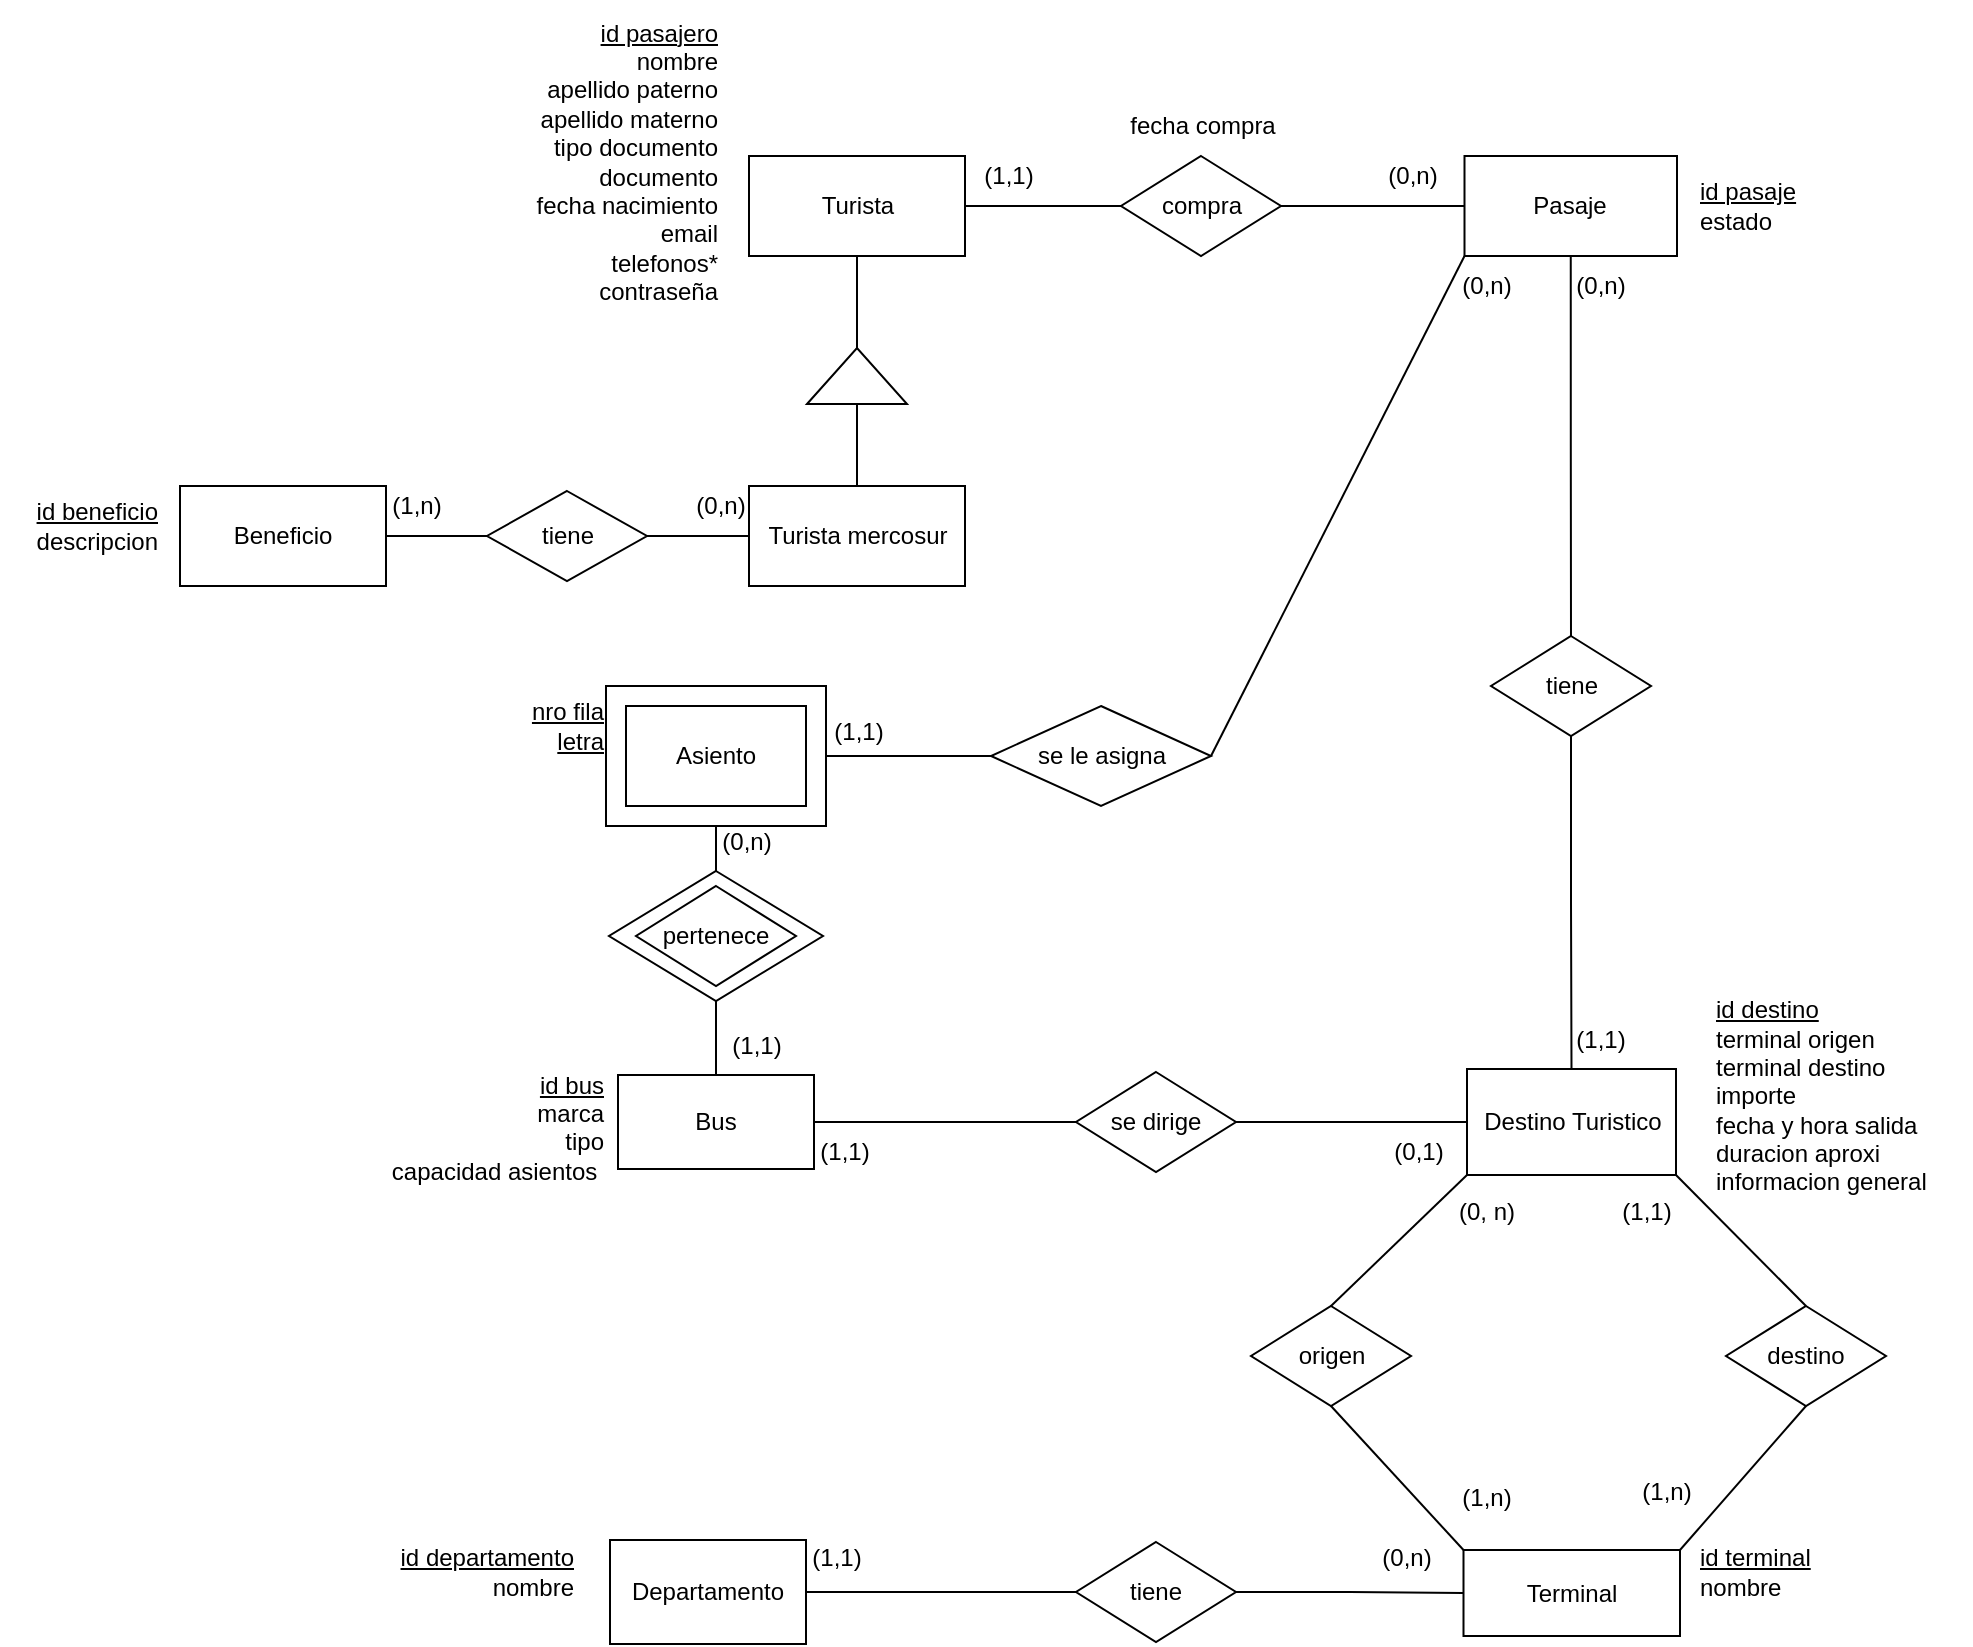 <mxfile version="24.8.4" pages="4">
  <diagram name="MER" id="K4hMkmN_sDE4iTYiur20">
    <mxGraphModel dx="1950" dy="533" grid="1" gridSize="10" guides="1" tooltips="1" connect="1" arrows="1" fold="1" page="1" pageScale="1" pageWidth="850" pageHeight="1100" math="0" shadow="0">
      <root>
        <mxCell id="0" />
        <mxCell id="1" parent="0" />
        <mxCell id="R9cdzwn1HRtP-34XFEVP-32" value="" style="rhombus;whiteSpace=wrap;html=1;" parent="1" vertex="1">
          <mxGeometry x="194.5" y="497.5" width="107" height="65" as="geometry" />
        </mxCell>
        <mxCell id="R9cdzwn1HRtP-34XFEVP-4" value="" style="whiteSpace=wrap;html=1;" parent="1" vertex="1">
          <mxGeometry x="193" y="405" width="110" height="70" as="geometry" />
        </mxCell>
        <mxCell id="R9cdzwn1HRtP-34XFEVP-22" style="edgeStyle=orthogonalEdgeStyle;rounded=0;orthogonalLoop=1;jettySize=auto;html=1;exitX=0.5;exitY=1;exitDx=0;exitDy=0;entryX=1;entryY=0.5;entryDx=0;entryDy=0;endArrow=none;endFill=0;" parent="1" source="yB99STIuWFp8IBDlZPyS-1" target="R9cdzwn1HRtP-34XFEVP-20" edge="1">
          <mxGeometry relative="1" as="geometry" />
        </mxCell>
        <mxCell id="yB99STIuWFp8IBDlZPyS-1" value="Turista" style="rounded=0;whiteSpace=wrap;html=1;" parent="1" vertex="1">
          <mxGeometry x="264.5" y="140" width="108" height="50" as="geometry" />
        </mxCell>
        <mxCell id="yB99STIuWFp8IBDlZPyS-2" value="&lt;u&gt;id pasajero&lt;/u&gt;&lt;div&gt;nombre&lt;br&gt;&lt;div&gt;apellido paterno&lt;/div&gt;&lt;div&gt;apellido materno&lt;/div&gt;&lt;div&gt;tipo documento&lt;/div&gt;&lt;div&gt;documento&lt;/div&gt;&lt;div&gt;fecha nacimiento&lt;/div&gt;&lt;div&gt;email&lt;/div&gt;&lt;div&gt;telefonos*&lt;/div&gt;&lt;div&gt;contraseña&lt;/div&gt;&lt;/div&gt;" style="text;html=1;align=right;verticalAlign=middle;resizable=0;points=[];autosize=1;strokeColor=none;fillColor=none;" parent="1" vertex="1">
          <mxGeometry x="140" y="62.5" width="110" height="160" as="geometry" />
        </mxCell>
        <mxCell id="yB99STIuWFp8IBDlZPyS-4" value="Destino Turistico" style="rounded=0;whiteSpace=wrap;html=1;" parent="1" vertex="1">
          <mxGeometry x="623.5" y="596.5" width="104.5" height="53" as="geometry" />
        </mxCell>
        <mxCell id="yB99STIuWFp8IBDlZPyS-5" value="&lt;span style=&quot;background-color: initial;&quot;&gt;&lt;u&gt;id destino&lt;/u&gt;&lt;/span&gt;&lt;div&gt;&lt;span style=&quot;background-color: initial;&quot;&gt;terminal origen&lt;/span&gt;&lt;br&gt;&lt;span style=&quot;background-color: initial;&quot;&gt;terminal destino&lt;/span&gt;&lt;br&gt;&lt;span style=&quot;background-color: initial;&quot;&gt;importe&lt;/span&gt;&lt;br&gt;&lt;span style=&quot;background-color: initial;&quot;&gt;fecha y hora salida&lt;/span&gt;&lt;br&gt;&lt;span style=&quot;background-color: initial;&quot;&gt;duracion aproxi&lt;/span&gt;&lt;/div&gt;&lt;div&gt;&lt;span style=&quot;background-color: initial;&quot;&gt;informacion general&lt;/span&gt;&lt;/div&gt;" style="text;html=1;align=left;verticalAlign=middle;resizable=0;points=[];autosize=1;strokeColor=none;fillColor=none;" parent="1" vertex="1">
          <mxGeometry x="745.5" y="555" width="130" height="110" as="geometry" />
        </mxCell>
        <mxCell id="yB99STIuWFp8IBDlZPyS-6" value="Bus" style="rounded=0;whiteSpace=wrap;html=1;" parent="1" vertex="1">
          <mxGeometry x="199" y="599.5" width="98" height="47" as="geometry" />
        </mxCell>
        <mxCell id="yB99STIuWFp8IBDlZPyS-8" value="&lt;span style=&quot;background-color: initial;&quot;&gt;&lt;u&gt;id bus&lt;/u&gt;&lt;/span&gt;&lt;br&gt;&lt;span style=&quot;background-color: initial;&quot;&gt;marca&lt;/span&gt;&lt;br&gt;&lt;span style=&quot;background-color: initial;&quot;&gt;tipo&lt;/span&gt;&lt;br&gt;&lt;span style=&quot;background-color: initial;&quot;&gt;capacidad asientos&amp;nbsp;&lt;/span&gt;&lt;div&gt;&lt;br/&gt;&lt;/div&gt;" style="text;html=1;align=right;verticalAlign=middle;resizable=0;points=[];autosize=1;strokeColor=none;fillColor=none;" parent="1" vertex="1">
          <mxGeometry x="63" y="588" width="130" height="90" as="geometry" />
        </mxCell>
        <mxCell id="yB99STIuWFp8IBDlZPyS-28" style="edgeStyle=orthogonalEdgeStyle;rounded=0;orthogonalLoop=1;jettySize=auto;html=1;exitX=0.5;exitY=1;exitDx=0;exitDy=0;entryX=0.5;entryY=0;entryDx=0;entryDy=0;endArrow=none;endFill=0;" parent="1" source="yB99STIuWFp8IBDlZPyS-9" target="yB99STIuWFp8IBDlZPyS-27" edge="1">
          <mxGeometry relative="1" as="geometry" />
        </mxCell>
        <mxCell id="yB99STIuWFp8IBDlZPyS-9" value="Pasaje" style="whiteSpace=wrap;html=1;" parent="1" vertex="1">
          <mxGeometry x="622.25" y="140" width="106.25" height="50" as="geometry" />
        </mxCell>
        <mxCell id="yB99STIuWFp8IBDlZPyS-10" value="&lt;span style=&quot;background-color: initial;&quot;&gt;&lt;u&gt;id pasaje&lt;/u&gt;&lt;/span&gt;&lt;br&gt;&lt;span style=&quot;background-color: initial;&quot;&gt;estado&lt;/span&gt;" style="text;html=1;align=left;verticalAlign=middle;resizable=0;points=[];autosize=1;strokeColor=none;fillColor=none;" parent="1" vertex="1">
          <mxGeometry x="738" y="145" width="70" height="40" as="geometry" />
        </mxCell>
        <mxCell id="yB99STIuWFp8IBDlZPyS-11" value="Departamento" style="whiteSpace=wrap;html=1;" parent="1" vertex="1">
          <mxGeometry x="195" y="832" width="98" height="52" as="geometry" />
        </mxCell>
        <mxCell id="yB99STIuWFp8IBDlZPyS-12" value="&lt;u&gt;id departamento&lt;/u&gt;&lt;div&gt;nombre&lt;/div&gt;" style="text;html=1;align=right;verticalAlign=middle;resizable=0;points=[];autosize=1;strokeColor=none;fillColor=none;" parent="1" vertex="1">
          <mxGeometry x="68" y="828" width="110" height="40" as="geometry" />
        </mxCell>
        <mxCell id="yB99STIuWFp8IBDlZPyS-14" value="Terminal" style="whiteSpace=wrap;html=1;" parent="1" vertex="1">
          <mxGeometry x="621.75" y="837" width="108.25" height="43" as="geometry" />
        </mxCell>
        <mxCell id="yB99STIuWFp8IBDlZPyS-15" value="&lt;u&gt;id terminal&lt;/u&gt;&lt;div&gt;nombre&lt;/div&gt;" style="text;html=1;align=left;verticalAlign=middle;resizable=0;points=[];autosize=1;strokeColor=none;fillColor=none;" parent="1" vertex="1">
          <mxGeometry x="738" y="828" width="80" height="40" as="geometry" />
        </mxCell>
        <mxCell id="yB99STIuWFp8IBDlZPyS-20" style="edgeStyle=orthogonalEdgeStyle;rounded=0;orthogonalLoop=1;jettySize=auto;html=1;entryX=0;entryY=0.5;entryDx=0;entryDy=0;endArrow=none;endFill=0;" parent="1" source="yB99STIuWFp8IBDlZPyS-19" target="yB99STIuWFp8IBDlZPyS-9" edge="1">
          <mxGeometry relative="1" as="geometry" />
        </mxCell>
        <mxCell id="yB99STIuWFp8IBDlZPyS-21" style="edgeStyle=orthogonalEdgeStyle;rounded=0;orthogonalLoop=1;jettySize=auto;html=1;entryX=1;entryY=0.5;entryDx=0;entryDy=0;endArrow=none;endFill=0;" parent="1" source="yB99STIuWFp8IBDlZPyS-19" target="yB99STIuWFp8IBDlZPyS-1" edge="1">
          <mxGeometry relative="1" as="geometry" />
        </mxCell>
        <mxCell id="yB99STIuWFp8IBDlZPyS-19" value="compra" style="rhombus;whiteSpace=wrap;html=1;" parent="1" vertex="1">
          <mxGeometry x="450.5" y="140" width="80" height="50" as="geometry" />
        </mxCell>
        <mxCell id="yB99STIuWFp8IBDlZPyS-23" value="se le asigna" style="rhombus;whiteSpace=wrap;html=1;" parent="1" vertex="1">
          <mxGeometry x="385.5" y="415" width="110" height="50" as="geometry" />
        </mxCell>
        <mxCell id="yB99STIuWFp8IBDlZPyS-24" value="" style="endArrow=none;html=1;rounded=0;entryX=0;entryY=1;entryDx=0;entryDy=0;exitX=1;exitY=0.5;exitDx=0;exitDy=0;" parent="1" source="yB99STIuWFp8IBDlZPyS-23" target="yB99STIuWFp8IBDlZPyS-9" edge="1">
          <mxGeometry width="50" height="50" relative="1" as="geometry">
            <mxPoint x="590" y="340" as="sourcePoint" />
            <mxPoint x="640" y="290" as="targetPoint" />
          </mxGeometry>
        </mxCell>
        <mxCell id="yB99STIuWFp8IBDlZPyS-25" value="" style="endArrow=none;html=1;rounded=0;exitX=0;exitY=0.5;exitDx=0;exitDy=0;entryX=1;entryY=0.5;entryDx=0;entryDy=0;" parent="1" source="yB99STIuWFp8IBDlZPyS-23" target="R9cdzwn1HRtP-34XFEVP-4" edge="1">
          <mxGeometry width="50" height="50" relative="1" as="geometry">
            <mxPoint x="515.5" y="415" as="sourcePoint" />
            <mxPoint x="85.5" y="475" as="targetPoint" />
          </mxGeometry>
        </mxCell>
        <mxCell id="yB99STIuWFp8IBDlZPyS-29" style="edgeStyle=orthogonalEdgeStyle;rounded=0;orthogonalLoop=1;jettySize=auto;html=1;endArrow=none;endFill=0;" parent="1" source="yB99STIuWFp8IBDlZPyS-27" target="yB99STIuWFp8IBDlZPyS-4" edge="1">
          <mxGeometry relative="1" as="geometry" />
        </mxCell>
        <mxCell id="yB99STIuWFp8IBDlZPyS-27" value="tiene" style="rhombus;whiteSpace=wrap;html=1;" parent="1" vertex="1">
          <mxGeometry x="635.5" y="380" width="80" height="50" as="geometry" />
        </mxCell>
        <mxCell id="yB99STIuWFp8IBDlZPyS-31" style="edgeStyle=orthogonalEdgeStyle;rounded=0;orthogonalLoop=1;jettySize=auto;html=1;entryX=0;entryY=0.5;entryDx=0;entryDy=0;endArrow=none;endFill=0;" parent="1" source="yB99STIuWFp8IBDlZPyS-30" target="yB99STIuWFp8IBDlZPyS-4" edge="1">
          <mxGeometry relative="1" as="geometry" />
        </mxCell>
        <mxCell id="yB99STIuWFp8IBDlZPyS-32" style="edgeStyle=orthogonalEdgeStyle;rounded=0;orthogonalLoop=1;jettySize=auto;html=1;endArrow=none;endFill=0;" parent="1" source="yB99STIuWFp8IBDlZPyS-30" target="yB99STIuWFp8IBDlZPyS-6" edge="1">
          <mxGeometry relative="1" as="geometry" />
        </mxCell>
        <mxCell id="yB99STIuWFp8IBDlZPyS-30" value="se dirige" style="rhombus;whiteSpace=wrap;html=1;" parent="1" vertex="1">
          <mxGeometry x="428" y="598" width="80" height="50" as="geometry" />
        </mxCell>
        <mxCell id="yB99STIuWFp8IBDlZPyS-34" style="edgeStyle=orthogonalEdgeStyle;rounded=0;orthogonalLoop=1;jettySize=auto;html=1;entryX=0;entryY=0.5;entryDx=0;entryDy=0;endArrow=none;endFill=0;" parent="1" source="yB99STIuWFp8IBDlZPyS-33" target="yB99STIuWFp8IBDlZPyS-14" edge="1">
          <mxGeometry relative="1" as="geometry" />
        </mxCell>
        <mxCell id="yB99STIuWFp8IBDlZPyS-35" style="edgeStyle=orthogonalEdgeStyle;rounded=0;orthogonalLoop=1;jettySize=auto;html=1;endArrow=none;endFill=0;" parent="1" source="yB99STIuWFp8IBDlZPyS-33" target="yB99STIuWFp8IBDlZPyS-11" edge="1">
          <mxGeometry relative="1" as="geometry" />
        </mxCell>
        <mxCell id="yB99STIuWFp8IBDlZPyS-33" value="tiene" style="rhombus;whiteSpace=wrap;html=1;" parent="1" vertex="1">
          <mxGeometry x="428" y="833" width="80" height="50" as="geometry" />
        </mxCell>
        <mxCell id="yB99STIuWFp8IBDlZPyS-39" value="origen" style="rhombus;whiteSpace=wrap;html=1;" parent="1" vertex="1">
          <mxGeometry x="515.5" y="715" width="80" height="50" as="geometry" />
        </mxCell>
        <mxCell id="yB99STIuWFp8IBDlZPyS-42" value="(1,1)" style="text;html=1;align=center;verticalAlign=middle;resizable=0;points=[];autosize=1;strokeColor=none;fillColor=none;" parent="1" vertex="1">
          <mxGeometry x="368.5" y="135" width="50" height="30" as="geometry" />
        </mxCell>
        <mxCell id="yB99STIuWFp8IBDlZPyS-43" value="(0,n)" style="text;html=1;align=center;verticalAlign=middle;resizable=0;points=[];autosize=1;strokeColor=none;fillColor=none;" parent="1" vertex="1">
          <mxGeometry x="570.5" y="135" width="50" height="30" as="geometry" />
        </mxCell>
        <mxCell id="yB99STIuWFp8IBDlZPyS-44" value="(0,n)" style="text;html=1;align=center;verticalAlign=middle;resizable=0;points=[];autosize=1;strokeColor=none;fillColor=none;" parent="1" vertex="1">
          <mxGeometry x="665" y="190" width="50" height="30" as="geometry" />
        </mxCell>
        <mxCell id="yB99STIuWFp8IBDlZPyS-47" value="(0,n)" style="text;html=1;align=center;verticalAlign=middle;resizable=0;points=[];autosize=1;strokeColor=none;fillColor=none;" parent="1" vertex="1">
          <mxGeometry x="608" y="190" width="50" height="30" as="geometry" />
        </mxCell>
        <mxCell id="yB99STIuWFp8IBDlZPyS-48" value="(0,1)" style="text;html=1;align=center;verticalAlign=middle;resizable=0;points=[];autosize=1;strokeColor=none;fillColor=none;" parent="1" vertex="1">
          <mxGeometry x="573.5" y="623" width="50" height="30" as="geometry" />
        </mxCell>
        <mxCell id="yB99STIuWFp8IBDlZPyS-49" value="(1,1)" style="text;html=1;align=center;verticalAlign=middle;resizable=0;points=[];autosize=1;strokeColor=none;fillColor=none;" parent="1" vertex="1">
          <mxGeometry x="287" y="623" width="50" height="30" as="geometry" />
        </mxCell>
        <mxCell id="yB99STIuWFp8IBDlZPyS-50" value="(1,1)" style="text;html=1;align=center;verticalAlign=middle;resizable=0;points=[];autosize=1;strokeColor=none;fillColor=none;" parent="1" vertex="1">
          <mxGeometry x="283" y="826" width="50" height="30" as="geometry" />
        </mxCell>
        <mxCell id="yB99STIuWFp8IBDlZPyS-51" value="(0,n)" style="text;html=1;align=center;verticalAlign=middle;resizable=0;points=[];autosize=1;strokeColor=none;fillColor=none;" parent="1" vertex="1">
          <mxGeometry x="568" y="826" width="50" height="30" as="geometry" />
        </mxCell>
        <mxCell id="yB99STIuWFp8IBDlZPyS-52" value="destino" style="rhombus;whiteSpace=wrap;html=1;" parent="1" vertex="1">
          <mxGeometry x="753" y="715" width="80" height="50" as="geometry" />
        </mxCell>
        <mxCell id="R9cdzwn1HRtP-34XFEVP-1" value="pertenece" style="rhombus;whiteSpace=wrap;html=1;" parent="1" vertex="1">
          <mxGeometry x="208" y="505" width="80" height="50" as="geometry" />
        </mxCell>
        <mxCell id="R9cdzwn1HRtP-34XFEVP-2" value="Asiento" style="rounded=0;whiteSpace=wrap;html=1;" parent="1" vertex="1">
          <mxGeometry x="203" y="415" width="90" height="50" as="geometry" />
        </mxCell>
        <mxCell id="R9cdzwn1HRtP-34XFEVP-5" value="" style="endArrow=none;html=1;rounded=0;entryX=0.5;entryY=0;entryDx=0;entryDy=0;exitX=0.5;exitY=1;exitDx=0;exitDy=0;" parent="1" source="R9cdzwn1HRtP-34XFEVP-32" target="yB99STIuWFp8IBDlZPyS-6" edge="1">
          <mxGeometry width="50" height="50" relative="1" as="geometry">
            <mxPoint x="438" y="498" as="sourcePoint" />
            <mxPoint x="318" y="603" as="targetPoint" />
          </mxGeometry>
        </mxCell>
        <mxCell id="R9cdzwn1HRtP-34XFEVP-7" value="&lt;u&gt;nro fila&lt;/u&gt;&lt;div&gt;&lt;u&gt;letra&lt;/u&gt;&lt;/div&gt;" style="text;html=1;align=right;verticalAlign=middle;resizable=0;points=[];autosize=1;strokeColor=none;fillColor=none;" parent="1" vertex="1">
          <mxGeometry x="133" y="405" width="60" height="40" as="geometry" />
        </mxCell>
        <mxCell id="R9cdzwn1HRtP-34XFEVP-8" value="(0, n)" style="text;html=1;align=center;verticalAlign=middle;resizable=0;points=[];autosize=1;strokeColor=none;fillColor=none;" parent="1" vertex="1">
          <mxGeometry x="608" y="653" width="50" height="30" as="geometry" />
        </mxCell>
        <mxCell id="R9cdzwn1HRtP-34XFEVP-11" value="(1,n)" style="text;html=1;align=center;verticalAlign=middle;resizable=0;points=[];autosize=1;strokeColor=none;fillColor=none;" parent="1" vertex="1">
          <mxGeometry x="608" y="796" width="50" height="30" as="geometry" />
        </mxCell>
        <mxCell id="R9cdzwn1HRtP-34XFEVP-12" value="(1,n)" style="text;html=1;align=center;verticalAlign=middle;resizable=0;points=[];autosize=1;strokeColor=none;fillColor=none;" parent="1" vertex="1">
          <mxGeometry x="698" y="793" width="50" height="30" as="geometry" />
        </mxCell>
        <mxCell id="R9cdzwn1HRtP-34XFEVP-13" value="fecha compra" style="text;html=1;align=center;verticalAlign=middle;resizable=0;points=[];autosize=1;strokeColor=none;fillColor=none;" parent="1" vertex="1">
          <mxGeometry x="440.5" y="110" width="100" height="30" as="geometry" />
        </mxCell>
        <mxCell id="R9cdzwn1HRtP-34XFEVP-15" value="" style="endArrow=none;html=1;rounded=0;entryX=0.5;entryY=1;entryDx=0;entryDy=0;exitX=0.5;exitY=0;exitDx=0;exitDy=0;" parent="1" source="R9cdzwn1HRtP-34XFEVP-32" target="R9cdzwn1HRtP-34XFEVP-4" edge="1">
          <mxGeometry width="50" height="50" relative="1" as="geometry">
            <mxPoint x="248" y="490" as="sourcePoint" />
            <mxPoint x="5.5" y="665" as="targetPoint" />
          </mxGeometry>
        </mxCell>
        <mxCell id="R9cdzwn1HRtP-34XFEVP-16" value="" style="endArrow=none;html=1;rounded=0;exitX=0.5;exitY=0;exitDx=0;exitDy=0;entryX=0;entryY=1;entryDx=0;entryDy=0;" parent="1" source="yB99STIuWFp8IBDlZPyS-39" target="yB99STIuWFp8IBDlZPyS-4" edge="1">
          <mxGeometry width="50" height="50" relative="1" as="geometry">
            <mxPoint x="495.5" y="735" as="sourcePoint" />
            <mxPoint x="620" y="650" as="targetPoint" />
          </mxGeometry>
        </mxCell>
        <mxCell id="R9cdzwn1HRtP-34XFEVP-17" value="" style="endArrow=none;html=1;rounded=0;entryX=0.5;entryY=1;entryDx=0;entryDy=0;exitX=0;exitY=0;exitDx=0;exitDy=0;" parent="1" source="yB99STIuWFp8IBDlZPyS-14" target="yB99STIuWFp8IBDlZPyS-39" edge="1">
          <mxGeometry width="50" height="50" relative="1" as="geometry">
            <mxPoint x="585.5" y="805" as="sourcePoint" />
            <mxPoint x="495.5" y="755" as="targetPoint" />
          </mxGeometry>
        </mxCell>
        <mxCell id="R9cdzwn1HRtP-34XFEVP-18" value="" style="endArrow=none;html=1;rounded=0;entryX=1;entryY=1;entryDx=0;entryDy=0;exitX=0.5;exitY=0;exitDx=0;exitDy=0;" parent="1" source="yB99STIuWFp8IBDlZPyS-52" target="yB99STIuWFp8IBDlZPyS-4" edge="1">
          <mxGeometry width="50" height="50" relative="1" as="geometry">
            <mxPoint x="675.5" y="765" as="sourcePoint" />
            <mxPoint x="725.5" y="715" as="targetPoint" />
          </mxGeometry>
        </mxCell>
        <mxCell id="R9cdzwn1HRtP-34XFEVP-19" value="" style="endArrow=none;html=1;rounded=0;entryX=0.5;entryY=1;entryDx=0;entryDy=0;exitX=1;exitY=0;exitDx=0;exitDy=0;" parent="1" source="yB99STIuWFp8IBDlZPyS-14" target="yB99STIuWFp8IBDlZPyS-52" edge="1">
          <mxGeometry width="50" height="50" relative="1" as="geometry">
            <mxPoint x="655.5" y="785" as="sourcePoint" />
            <mxPoint x="705.5" y="735" as="targetPoint" />
          </mxGeometry>
        </mxCell>
        <mxCell id="R9cdzwn1HRtP-34XFEVP-24" style="edgeStyle=orthogonalEdgeStyle;rounded=0;orthogonalLoop=1;jettySize=auto;html=1;entryX=0.5;entryY=0;entryDx=0;entryDy=0;endArrow=none;endFill=0;" parent="1" source="R9cdzwn1HRtP-34XFEVP-20" target="R9cdzwn1HRtP-34XFEVP-23" edge="1">
          <mxGeometry relative="1" as="geometry" />
        </mxCell>
        <mxCell id="R9cdzwn1HRtP-34XFEVP-20" value="" style="triangle;whiteSpace=wrap;html=1;rotation=-90;" parent="1" vertex="1">
          <mxGeometry x="304.5" y="225" width="28" height="50" as="geometry" />
        </mxCell>
        <mxCell id="R9cdzwn1HRtP-34XFEVP-27" style="edgeStyle=orthogonalEdgeStyle;rounded=0;orthogonalLoop=1;jettySize=auto;html=1;entryX=1;entryY=0.5;entryDx=0;entryDy=0;endArrow=none;endFill=0;" parent="1" source="R9cdzwn1HRtP-34XFEVP-23" target="R9cdzwn1HRtP-34XFEVP-26" edge="1">
          <mxGeometry relative="1" as="geometry" />
        </mxCell>
        <mxCell id="R9cdzwn1HRtP-34XFEVP-23" value="Turista mercosur" style="rounded=0;whiteSpace=wrap;html=1;" parent="1" vertex="1">
          <mxGeometry x="264.5" y="305" width="108" height="50" as="geometry" />
        </mxCell>
        <mxCell id="R9cdzwn1HRtP-34XFEVP-25" value="Beneficio" style="rounded=0;whiteSpace=wrap;html=1;" parent="1" vertex="1">
          <mxGeometry x="-20" y="305" width="103" height="50" as="geometry" />
        </mxCell>
        <mxCell id="R9cdzwn1HRtP-34XFEVP-28" style="edgeStyle=orthogonalEdgeStyle;rounded=0;orthogonalLoop=1;jettySize=auto;html=1;entryX=1;entryY=0.5;entryDx=0;entryDy=0;endArrow=none;endFill=0;" parent="1" source="R9cdzwn1HRtP-34XFEVP-26" target="R9cdzwn1HRtP-34XFEVP-25" edge="1">
          <mxGeometry relative="1" as="geometry" />
        </mxCell>
        <mxCell id="R9cdzwn1HRtP-34XFEVP-26" value="tiene" style="rhombus;whiteSpace=wrap;html=1;" parent="1" vertex="1">
          <mxGeometry x="133.5" y="307.5" width="80" height="45" as="geometry" />
        </mxCell>
        <mxCell id="R9cdzwn1HRtP-34XFEVP-31" value="&lt;div&gt;&lt;u&gt;id beneficio&lt;/u&gt;&lt;/div&gt;descripcion" style="text;html=1;align=right;verticalAlign=middle;resizable=0;points=[];autosize=1;strokeColor=none;fillColor=none;" parent="1" vertex="1">
          <mxGeometry x="-110" y="305" width="80" height="40" as="geometry" />
        </mxCell>
        <mxCell id="s9HbZmc4yPZ4G4Pfw5jN-1" value="(1,n)" style="text;html=1;align=center;verticalAlign=middle;resizable=0;points=[];autosize=1;strokeColor=none;fillColor=none;" parent="1" vertex="1">
          <mxGeometry x="73" y="300" width="50" height="30" as="geometry" />
        </mxCell>
        <mxCell id="s9HbZmc4yPZ4G4Pfw5jN-2" value="(0,n)" style="text;html=1;align=center;verticalAlign=middle;resizable=0;points=[];autosize=1;strokeColor=none;fillColor=none;" parent="1" vertex="1">
          <mxGeometry x="224.5" y="300" width="50" height="30" as="geometry" />
        </mxCell>
        <mxCell id="s9HbZmc4yPZ4G4Pfw5jN-3" value="(1,1)" style="text;html=1;align=center;verticalAlign=middle;resizable=0;points=[];autosize=1;strokeColor=none;fillColor=none;" parent="1" vertex="1">
          <mxGeometry x="293.5" y="412.5" width="50" height="30" as="geometry" />
        </mxCell>
        <mxCell id="s9HbZmc4yPZ4G4Pfw5jN-4" value="(1,1)" style="text;html=1;align=center;verticalAlign=middle;resizable=0;points=[];autosize=1;strokeColor=none;fillColor=none;" parent="1" vertex="1">
          <mxGeometry x="243" y="569.5" width="50" height="30" as="geometry" />
        </mxCell>
        <mxCell id="s9HbZmc4yPZ4G4Pfw5jN-5" value="(0,n)" style="text;html=1;align=center;verticalAlign=middle;resizable=0;points=[];autosize=1;strokeColor=none;fillColor=none;" parent="1" vertex="1">
          <mxGeometry x="238" y="467.5" width="50" height="30" as="geometry" />
        </mxCell>
        <mxCell id="s9HbZmc4yPZ4G4Pfw5jN-6" value="(1,1)" style="text;html=1;align=center;verticalAlign=middle;resizable=0;points=[];autosize=1;strokeColor=none;fillColor=none;" parent="1" vertex="1">
          <mxGeometry x="665" y="566.5" width="50" height="30" as="geometry" />
        </mxCell>
        <mxCell id="s9HbZmc4yPZ4G4Pfw5jN-8" value="(1,1)" style="text;html=1;align=center;verticalAlign=middle;resizable=0;points=[];autosize=1;strokeColor=none;fillColor=none;" parent="1" vertex="1">
          <mxGeometry x="688" y="653" width="50" height="30" as="geometry" />
        </mxCell>
      </root>
    </mxGraphModel>
  </diagram>
  <diagram id="QSqA_URi-FzXyMgWgS9K" name="MR">
    <mxGraphModel dx="171" dy="501" grid="1" gridSize="10" guides="1" tooltips="1" connect="1" arrows="1" fold="1" page="1" pageScale="1" pageWidth="850" pageHeight="1100" math="0" shadow="0">
      <root>
        <mxCell id="0" />
        <mxCell id="1" parent="0" />
        <mxCell id="17zY1fqf_Owk41DIO5m7-1" value="&lt;h1 style=&quot;margin-top: 0px;&quot;&gt;Modelo Relacional&lt;/h1&gt;&lt;p&gt;&amp;nbsp;&amp;nbsp;&lt;/p&gt;&lt;p&gt;&lt;font style=&quot;font-size: 14px;&quot;&gt;&lt;font style=&quot;&quot;&gt;&lt;b style=&quot;&quot;&gt;Turistas&lt;/b&gt;&lt;/font&gt;&lt;font style=&quot;&quot;&gt;&lt;font style=&quot;&quot;&gt;(&lt;/font&gt;&lt;u style=&quot;background-color: initial; text-wrap: nowrap; text-align: right;&quot;&gt;id pasajero,&amp;nbsp;&lt;/u&gt;&lt;span style=&quot;text-align: right; text-wrap: nowrap; background-color: initial;&quot;&gt;nombre,&amp;nbsp;&lt;/span&gt;&lt;span style=&quot;text-align: right; text-wrap: nowrap; background-color: initial;&quot;&gt;apellido_pat,&lt;font style=&quot;&quot;&gt;&amp;nbsp;&lt;/font&gt;&lt;/span&gt;&lt;/font&gt;&lt;span style=&quot;text-align: right; text-wrap: nowrap; background-color: initial;&quot;&gt;apellido_mat,t&lt;/span&gt;&lt;span style=&quot;text-align: right; text-wrap: nowrap; background-color: initial;&quot;&gt;ipo_doc,&amp;nbsp;&lt;/span&gt;&lt;/font&gt;&lt;span style=&quot;font-size: 14px; background-color: initial; text-wrap: nowrap; text-align: right;&quot;&gt;documento,&amp;nbsp;&lt;/span&gt;&lt;span style=&quot;font-size: 14px; background-color: initial; text-wrap: nowrap; text-align: right;&quot;&gt;fecha_nac,&amp;nbsp;&lt;/span&gt;&lt;span style=&quot;font-size: 14px; background-color: initial; text-wrap: nowrap; text-align: right;&quot;&gt;email&lt;/span&gt;&lt;span style=&quot;font-size: 14px; background-color: initial; text-wrap: nowrap; text-align: right;&quot;&gt;, pass&lt;/span&gt;&lt;span style=&quot;font-size: 14px; background-color: initial; text-wrap: nowrap; text-align: right;&quot;&gt;)&lt;/span&gt;&lt;/p&gt;&lt;p&gt;&lt;font style=&quot;font-size: 14px;&quot;&gt;&lt;span style=&quot;text-wrap: nowrap; background-color: initial;&quot;&gt;PK: id_pasajero&lt;/span&gt;&lt;/font&gt;&lt;/p&gt;&lt;p&gt;&lt;font style=&quot;font-size: 14px;&quot;&gt;&lt;span style=&quot;text-wrap: nowrap; background-color: initial;&quot;&gt;&lt;br&gt;&lt;/span&gt;&lt;/font&gt;&lt;/p&gt;&lt;p&gt;&lt;font style=&quot;font-size: 14px;&quot;&gt;&lt;span style=&quot;text-wrap: nowrap; background-color: initial;&quot;&gt;&lt;b&gt;Telefonos&lt;/b&gt;(&lt;u&gt;nro_telefono&lt;/u&gt;, &lt;u&gt;id_pasajero&lt;/u&gt;)&lt;/span&gt;&lt;/font&gt;&lt;/p&gt;&lt;p&gt;&lt;font style=&quot;font-size: 14px;&quot;&gt;&lt;span style=&quot;text-wrap: nowrap; background-color: initial;&quot;&gt;PK: nro_telefono, id_pasajero&lt;/span&gt;&lt;/font&gt;&lt;/p&gt;&lt;p&gt;&lt;font style=&quot;font-size: 14px;&quot;&gt;&lt;span style=&quot;text-wrap: nowrap; background-color: initial;&quot;&gt;FK: id_pasajero -&amp;gt; Turistas.id_pasajero&lt;/span&gt;&lt;/font&gt;&lt;/p&gt;&lt;p&gt;&lt;font style=&quot;font-size: 14px;&quot;&gt;&lt;span style=&quot;text-wrap: nowrap; background-color: initial;&quot;&gt;&lt;br&gt;&lt;/span&gt;&lt;/font&gt;&lt;/p&gt;&lt;p&gt;&lt;font style=&quot;font-size: 14px;&quot;&gt;&lt;span style=&quot;text-wrap: nowrap; background-color: initial;&quot;&gt;&lt;b&gt;Beneficios&lt;/b&gt;(&lt;u&gt;id_beneficio&lt;/u&gt;, descripcion)&lt;/span&gt;&lt;/font&gt;&lt;/p&gt;&lt;p&gt;&lt;font style=&quot;font-size: 14px;&quot;&gt;&lt;span style=&quot;text-wrap: nowrap; background-color: initial;&quot;&gt;PK:id_beneficio&lt;/span&gt;&lt;/font&gt;&lt;/p&gt;&lt;p&gt;&lt;font style=&quot;font-size: 14px;&quot;&gt;&lt;span style=&quot;text-wrap: nowrap; background-color: initial;&quot;&gt;&lt;br&gt;&lt;/span&gt;&lt;/font&gt;&lt;/p&gt;&lt;p&gt;&lt;font style=&quot;font-size: 14px;&quot;&gt;&lt;span style=&quot;text-wrap: nowrap; background-color: initial;&quot;&gt;&lt;b&gt;Turista-Beneficio&lt;/b&gt;(&lt;u&gt;id_beneficio&lt;/u&gt;, &lt;u&gt;id_pasajero&lt;/u&gt;)&lt;/span&gt;&lt;/font&gt;&lt;/p&gt;&lt;p&gt;&lt;font style=&quot;font-size: 14px;&quot;&gt;&lt;span style=&quot;text-wrap: nowrap; background-color: initial;&quot;&gt;PK: id_beneficio, id_pasajero&lt;/span&gt;&lt;/font&gt;&lt;/p&gt;&lt;p&gt;&lt;font style=&quot;font-size: 14px;&quot;&gt;&lt;span style=&quot;text-wrap: nowrap; background-color: initial;&quot;&gt;FK: id_beneficio -&amp;gt; Beneficios.id_beneficio&lt;/span&gt;&lt;/font&gt;&lt;/p&gt;&lt;p&gt;&lt;font style=&quot;font-size: 14px;&quot;&gt;&lt;span style=&quot;text-wrap: nowrap; background-color: initial;&quot;&gt;FK: id_pasajero -&amp;gt; Turistas.id_pasajero&amp;nbsp;&lt;/span&gt;&lt;/font&gt;&lt;/p&gt;&lt;p&gt;&lt;font style=&quot;font-size: 14px;&quot;&gt;&lt;span style=&quot;text-wrap: nowrap; background-color: initial;&quot;&gt;&lt;br&gt;&lt;/span&gt;&lt;/font&gt;&lt;/p&gt;&lt;p&gt;&lt;font style=&quot;font-size: 14px;&quot;&gt;&lt;span style=&quot;text-wrap: nowrap; background-color: initial;&quot;&gt;&lt;b&gt;Pasajes&lt;/b&gt;(&lt;u&gt;id_pasaje&lt;/u&gt;, estado, id_pasajero, id_destino)&lt;/span&gt;&lt;/font&gt;&lt;/p&gt;&lt;p&gt;&lt;font style=&quot;font-size: 14px;&quot;&gt;&lt;span style=&quot;text-wrap: nowrap; background-color: initial;&quot;&gt;PK: id_pasaje&lt;/span&gt;&lt;/font&gt;&lt;/p&gt;&lt;p&gt;&lt;font style=&quot;font-size: 14px;&quot;&gt;&lt;span style=&quot;text-wrap: nowrap; background-color: initial;&quot;&gt;FK: id_pasajero -&amp;gt; Turistas.id_pasajero&lt;/span&gt;&lt;/font&gt;&lt;/p&gt;&lt;p&gt;&lt;font style=&quot;font-size: 14px;&quot;&gt;&lt;span style=&quot;text-wrap: nowrap; background-color: initial;&quot;&gt;FK: id_destino -&amp;gt; Destinos_Turisticos.id_destino&lt;/span&gt;&lt;/font&gt;&lt;/p&gt;&lt;p&gt;&lt;font style=&quot;font-size: 14px;&quot;&gt;&lt;span style=&quot;text-wrap: nowrap; background-color: initial;&quot;&gt;&lt;br&gt;&lt;/span&gt;&lt;/font&gt;&lt;/p&gt;&lt;p&gt;&lt;font style=&quot;font-size: 14px;&quot;&gt;&lt;span style=&quot;text-wrap: nowrap; background-color: initial;&quot;&gt;&lt;b&gt;Destinos_Turisticos&lt;/b&gt;(&lt;u&gt;id_destino&lt;/u&gt;, t_origen, t_destino, importe, fecha_hora, duracion_aprox, id_bus)&lt;/span&gt;&lt;/font&gt;&lt;/p&gt;&lt;p&gt;&lt;font style=&quot;font-size: 14px;&quot;&gt;&lt;span style=&quot;text-wrap: nowrap; background-color: initial;&quot;&gt;PK: id_destino&lt;/span&gt;&lt;/font&gt;&lt;/p&gt;&lt;p&gt;&lt;font style=&quot;font-size: 14px;&quot;&gt;&lt;span style=&quot;text-wrap: nowrap; background-color: initial;&quot;&gt;FK: id_bus -&amp;gt; Buses.id_bus&lt;/span&gt;&lt;/font&gt;&lt;/p&gt;&lt;p&gt;&lt;font style=&quot;font-size: 14px;&quot;&gt;&lt;span style=&quot;text-wrap: nowrap; background-color: initial;&quot;&gt;&lt;br&gt;&lt;/span&gt;&lt;/font&gt;&lt;/p&gt;&lt;p&gt;&lt;font style=&quot;font-size: 14px;&quot;&gt;&lt;span style=&quot;text-wrap: nowrap; background-color: initial;&quot;&gt;&lt;b&gt;Buses&lt;/b&gt;(&lt;u&gt;id_bus&lt;/u&gt;, marca, tipo, cap_asientos )&amp;nbsp;&lt;/span&gt;&lt;/font&gt;&lt;/p&gt;&lt;p&gt;&lt;font style=&quot;font-size: 14px;&quot;&gt;&lt;span style=&quot;text-wrap: nowrap; background-color: initial;&quot;&gt;PK: id_bus&lt;/span&gt;&lt;/font&gt;&lt;/p&gt;&lt;p&gt;&lt;b style=&quot;font-size: 14px; text-wrap: nowrap; background-color: initial;&quot;&gt;&lt;br&gt;&lt;/b&gt;&lt;/p&gt;&lt;p&gt;&lt;b style=&quot;font-size: 14px; text-wrap: nowrap; background-color: initial;&quot;&gt;Asientos&lt;/b&gt;&lt;span style=&quot;font-size: 14px; text-wrap: nowrap; background-color: initial;&quot;&gt;(&lt;u&gt;nro_fila&lt;/u&gt;, &lt;u&gt;letra&lt;/u&gt;, &lt;u&gt;id_bus&lt;/u&gt;)&lt;/span&gt;&lt;/p&gt;&lt;p&gt;&lt;span style=&quot;font-size: 14px; text-wrap: nowrap; background-color: initial;&quot;&gt;PK: nro_fila, letra, id_bus&lt;/span&gt;&lt;/p&gt;&lt;p&gt;&lt;span style=&quot;font-size: 14px; text-wrap: nowrap; background-color: initial;&quot;&gt;FK: id_bus -&amp;gt; Buses.id_bus&lt;/span&gt;&lt;/p&gt;&lt;p&gt;&lt;b style=&quot;font-size: 14px; text-wrap: nowrap; background-color: initial;&quot;&gt;&lt;br&gt;&lt;/b&gt;&lt;/p&gt;&lt;p&gt;&lt;b style=&quot;font-size: 14px; text-wrap: nowrap; background-color: initial;&quot;&gt;Terminales&lt;/b&gt;&lt;span style=&quot;font-size: 14px; text-wrap: nowrap; background-color: initial;&quot;&gt;(&lt;/span&gt;&lt;u style=&quot;font-size: 14px; text-wrap: nowrap; background-color: initial;&quot;&gt;id_terminal&lt;/u&gt;&lt;span style=&quot;font-size: 14px; text-wrap: nowrap; background-color: initial;&quot;&gt;, nombre, id_destino, id_depto)&lt;/span&gt;&lt;br&gt;&lt;/p&gt;&lt;p&gt;&lt;span style=&quot;font-size: 14px; text-wrap: nowrap;&quot;&gt;PK: id_terminal&lt;/span&gt;&lt;/p&gt;&lt;p&gt;&lt;span style=&quot;font-size: 14px; text-wrap: nowrap;&quot;&gt;FK: id_Destino -&amp;gt; Destinos_Turisticos.id_destino&lt;/span&gt;&lt;/p&gt;&lt;p&gt;&lt;span style=&quot;font-size: 14px; text-wrap: nowrap;&quot;&gt;FK: id_depto -&amp;gt; Departamentos.id_departamento&lt;/span&gt;&lt;/p&gt;&lt;p&gt;&lt;span style=&quot;font-size: 14px; text-wrap: nowrap;&quot;&gt;&lt;br&gt;&lt;/span&gt;&lt;/p&gt;&lt;p&gt;&lt;span style=&quot;font-size: 14px; text-wrap: nowrap;&quot;&gt;&lt;b style=&quot;&quot;&gt;Departamentos&lt;/b&gt;(&lt;u&gt;id_departamento&lt;/u&gt;, nombre)&lt;/span&gt;&lt;/p&gt;&lt;p&gt;&lt;span style=&quot;font-size: 14px; text-wrap: nowrap;&quot;&gt;PK: id_departamento&lt;/span&gt;&lt;/p&gt;&lt;p&gt;&lt;span style=&quot;font-size: 14px; text-wrap: nowrap;&quot;&gt;&lt;br&gt;&lt;/span&gt;&lt;/p&gt;&lt;p&gt;&lt;span style=&quot;font-size: 14px; text-wrap: nowrap;&quot;&gt;&lt;b&gt;Dest_Tur_Terminal_Origen&lt;/b&gt;(&lt;u&gt;id_destino&lt;/u&gt;, &lt;u&gt;id_terminal&lt;/u&gt;)&lt;/span&gt;&lt;/p&gt;&lt;p&gt;&lt;span style=&quot;font-size: 14px; text-wrap: nowrap;&quot;&gt;PK: id_destino, id_terminal&lt;/span&gt;&lt;/p&gt;&lt;p&gt;&lt;span style=&quot;font-size: 14px; text-wrap: nowrap;&quot;&gt;FK: id_destino -&amp;gt; Destinos_Turisticos.id_destino&lt;/span&gt;&lt;/p&gt;&lt;p&gt;&lt;span style=&quot;font-size: 14px; text-wrap: nowrap;&quot;&gt;FK: id_terminal -&amp;gt; Terminales.id_terminal&lt;/span&gt;&lt;/p&gt;" style="text;html=1;whiteSpace=wrap;overflow=hidden;rounded=0;" vertex="1" parent="1">
          <mxGeometry x="1070" y="62.5" width="740" height="1367.5" as="geometry" />
        </mxCell>
      </root>
    </mxGraphModel>
  </diagram>
  <diagram id="kIE0f4pXNkp1n0j2sES5" name="RNE">
    <mxGraphModel dx="3330" dy="1217" grid="1" gridSize="10" guides="1" tooltips="1" connect="1" arrows="1" fold="1" page="1" pageScale="1" pageWidth="850" pageHeight="1100" math="0" shadow="0">
      <root>
        <mxCell id="0" />
        <mxCell id="1" parent="0" />
        <mxCell id="MkxAqzPuZy9lxyZ3IAhl-1" value="&lt;font style=&quot;font-size: 24px;&quot;&gt;RNE:&lt;/font&gt;&lt;div&gt;&lt;font size=&quot;3&quot;&gt;&lt;br&gt;&lt;/font&gt;&lt;/div&gt;&lt;div&gt;&lt;font size=&quot;3&quot;&gt;Turista.id_pasajero autoincremental&lt;/font&gt;&lt;/div&gt;&lt;div&gt;&lt;font size=&quot;3&quot;&gt;Turista.documento es único&lt;/font&gt;&lt;/div&gt;&lt;div&gt;&lt;font size=&quot;3&quot;&gt;Turista.email es único&lt;/font&gt;&lt;/div&gt;&lt;div&gt;&lt;font size=&quot;3&quot;&gt;Turista.contraseña admite NULL&lt;/font&gt;&lt;/div&gt;&lt;div&gt;&lt;font size=&quot;3&quot;&gt;&lt;br&gt;&lt;/font&gt;&lt;div&gt;&lt;font size=&quot;3&quot;&gt;Pasaje.id_pasaje autoincremental&lt;/font&gt;&lt;/div&gt;&lt;div&gt;&lt;span style=&quot;background-color: initial;&quot;&gt;&lt;font size=&quot;3&quot;&gt;Pasaje.estado = {&#39;utilizado&#39;,&amp;nbsp; &#39;no utilizado&#39;}&lt;/font&gt;&lt;/span&gt;&lt;/div&gt;&lt;/div&gt;" style="text;html=1;align=left;verticalAlign=middle;resizable=0;points=[];autosize=1;strokeColor=none;fillColor=none;" vertex="1" parent="1">
          <mxGeometry x="-630" y="450" width="320" height="200" as="geometry" />
        </mxCell>
      </root>
    </mxGraphModel>
  </diagram>
  <diagram id="YjBjGxMDhdMefgouy1Mr" name="DUDAS">
    <mxGraphModel dx="1718" dy="426" grid="1" gridSize="10" guides="1" tooltips="1" connect="1" arrows="1" fold="1" page="1" pageScale="1" pageWidth="850" pageHeight="1100" math="0" shadow="0">
      <root>
        <mxCell id="0" />
        <mxCell id="1" parent="0" />
        <mxCell id="YYueQo9nQdRCA2mV5gOa-1" value="&lt;font style=&quot;font-size: 18px;&quot;&gt;dudas&lt;br&gt;Cada destino estará asociado a un único bus? no pueden ir varios buses al mismo destino?&lt;/font&gt;&lt;div&gt;&lt;font size=&quot;3&quot;&gt;pueden haber varias terminales de destino por destino turistico?&lt;/font&gt;&lt;/div&gt;&lt;div&gt;&lt;font size=&quot;3&quot;&gt;una terminal puede ser origen de varios destinos? un mismo destino puede tener como origen varias terminales?&lt;/font&gt;&lt;/div&gt;&lt;div&gt;&lt;font size=&quot;3&quot;&gt;capacidad de asientos se calcula o es dato de la entidad Bus?&lt;/font&gt;&lt;/div&gt;&lt;div&gt;&lt;font size=&quot;3&quot;&gt;duracion aprox es parte de la relacion destino?&lt;/font&gt;&lt;/div&gt;" style="text;html=1;align=left;verticalAlign=middle;resizable=0;points=[];autosize=1;strokeColor=none;fillColor=none;" vertex="1" parent="1">
          <mxGeometry x="-410" y="645" width="820" height="130" as="geometry" />
        </mxCell>
      </root>
    </mxGraphModel>
  </diagram>
</mxfile>
